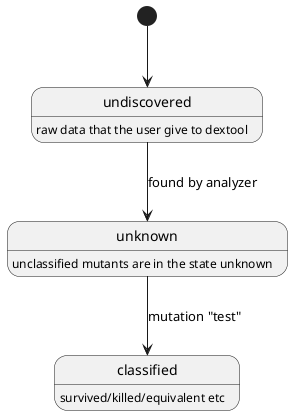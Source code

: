@startuml

[*] --> undiscovered
undiscovered: raw data that the user give to dextool
undiscovered --> unknown : found by analyzer
unknown: unclassified mutants are in the state unknown
unknown --> classified : mutation "test"
classified: survived/killed/equivalent etc
@enduml
